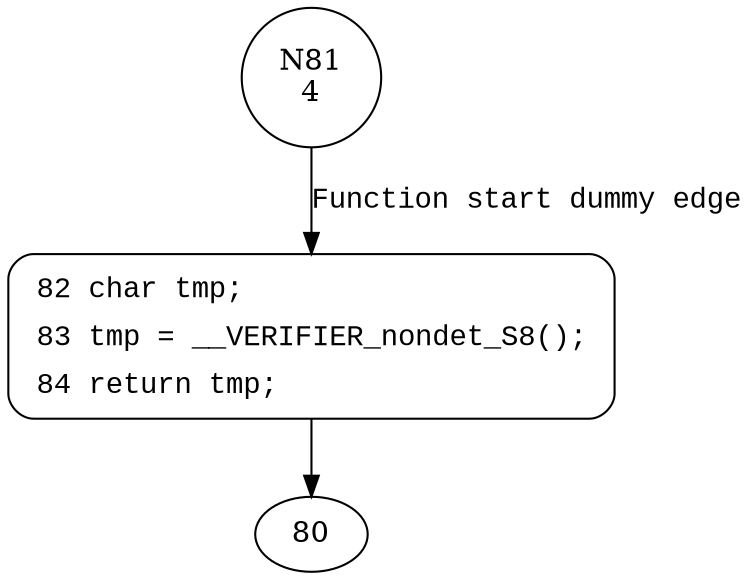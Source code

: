 digraph nxt_motor_get_count {
81 [shape="circle" label="N81\n4"]
82 [shape="circle" label="N82\n3"]
82 [style="filled,bold" penwidth="1" fillcolor="white" fontname="Courier New" shape="Mrecord" label=<<table border="0" cellborder="0" cellpadding="3" bgcolor="white"><tr><td align="right">82</td><td align="left">char tmp;</td></tr><tr><td align="right">83</td><td align="left">tmp = __VERIFIER_nondet_S8();</td></tr><tr><td align="right">84</td><td align="left">return tmp;</td></tr></table>>]
82 -> 80[label=""]
81 -> 82 [label="Function start dummy edge" fontname="Courier New"]
}
